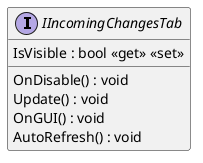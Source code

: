 @startuml
interface IIncomingChangesTab {
    IsVisible : bool <<get>> <<set>>
    OnDisable() : void
    Update() : void
    OnGUI() : void
    AutoRefresh() : void
}
@enduml
